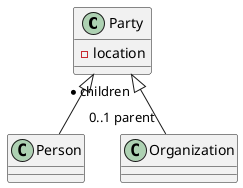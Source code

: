 @startuml
class Party {
    - location
}

Party <|-- Person
Party "* children" <|-- "0..1 parent" Organization
@enduml